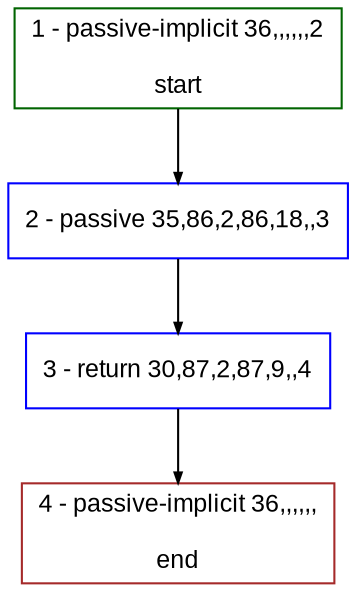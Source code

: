 digraph "" {
  graph [pack="true", label="", fontsize="12", packmode="clust", fontname="Arial", fillcolor="#FFFFCC", bgcolor="white", style="rounded,filled", compound="true"];
  node [node_initialized="no", label="", color="grey", fontsize="12", fillcolor="white", fontname="Arial", style="filled", shape="rectangle", compound="true", fixedsize="false"];
  edge [fontcolor="black", arrowhead="normal", arrowtail="none", arrowsize="0.5", ltail="", label="", color="black", fontsize="12", lhead="", fontname="Arial", dir="forward", compound="true"];
  __N1 [label="2 - passive 35,86,2,86,18,,3", color="#0000ff", fillcolor="#ffffff", style="filled", shape="box"];
  __N2 [label="1 - passive-implicit 36,,,,,,2\n\nstart", color="#006400", fillcolor="#ffffff", style="filled", shape="box"];
  __N3 [label="3 - return 30,87,2,87,9,,4", color="#0000ff", fillcolor="#ffffff", style="filled", shape="box"];
  __N4 [label="4 - passive-implicit 36,,,,,,\n\nend", color="#a52a2a", fillcolor="#ffffff", style="filled", shape="box"];
  __N2 -> __N1 [arrowhead="normal", arrowtail="none", color="#000000", label="", dir="forward"];
  __N1 -> __N3 [arrowhead="normal", arrowtail="none", color="#000000", label="", dir="forward"];
  __N3 -> __N4 [arrowhead="normal", arrowtail="none", color="#000000", label="", dir="forward"];
}
